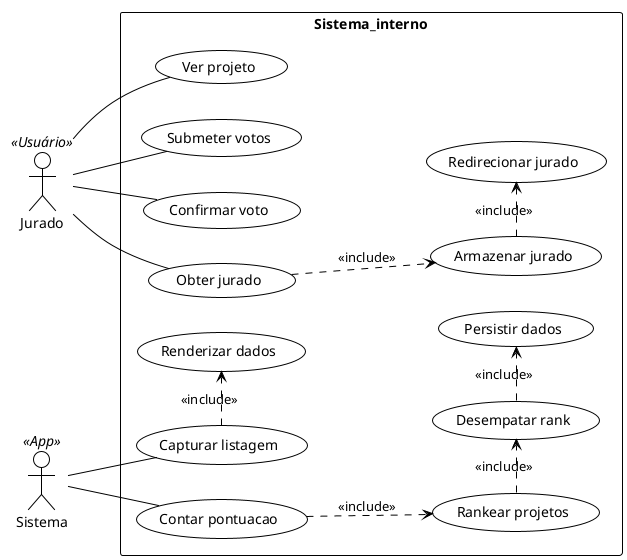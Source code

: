@startuml Diagrama1
!theme plain

left to right direction

actor "Jurado" as jurado <<Usuário>>
actor "Sistema" as sys <<App>>

rectangle Sistema_interno {
  usecase "Obter jurado" as UC1
  usecase "Armazenar jurado" as UC2
  usecase "Redirecionar jurado" as UC3
  usecase "Ver projeto" as UC4
  usecase "Submeter votos" as UC5
  usecase "Confirmar voto" as UC6
  usecase "Contar pontuacao" as UC7
  usecase "Rankear projetos" as UC8
  usecase "Desempatar rank" as UC9
  usecase "Persistir dados" as UC10
  usecase "Capturar listagem" as UC11
  usecase "Renderizar dados" as UC12
}
jurado -- UC1
UC1 ..> UC2 : <<include>>
UC2 .> UC3 : <<include>>

jurado - UC4
jurado - UC5
jurado - UC6

sys -- UC7
UC7 ..> UC8 : <<include>>
UC8 .> UC9 : <<include>>
UC9 .> UC10 : <<include>>

sys -- UC11
UC11 .> UC12 : <<include>>

@enduml